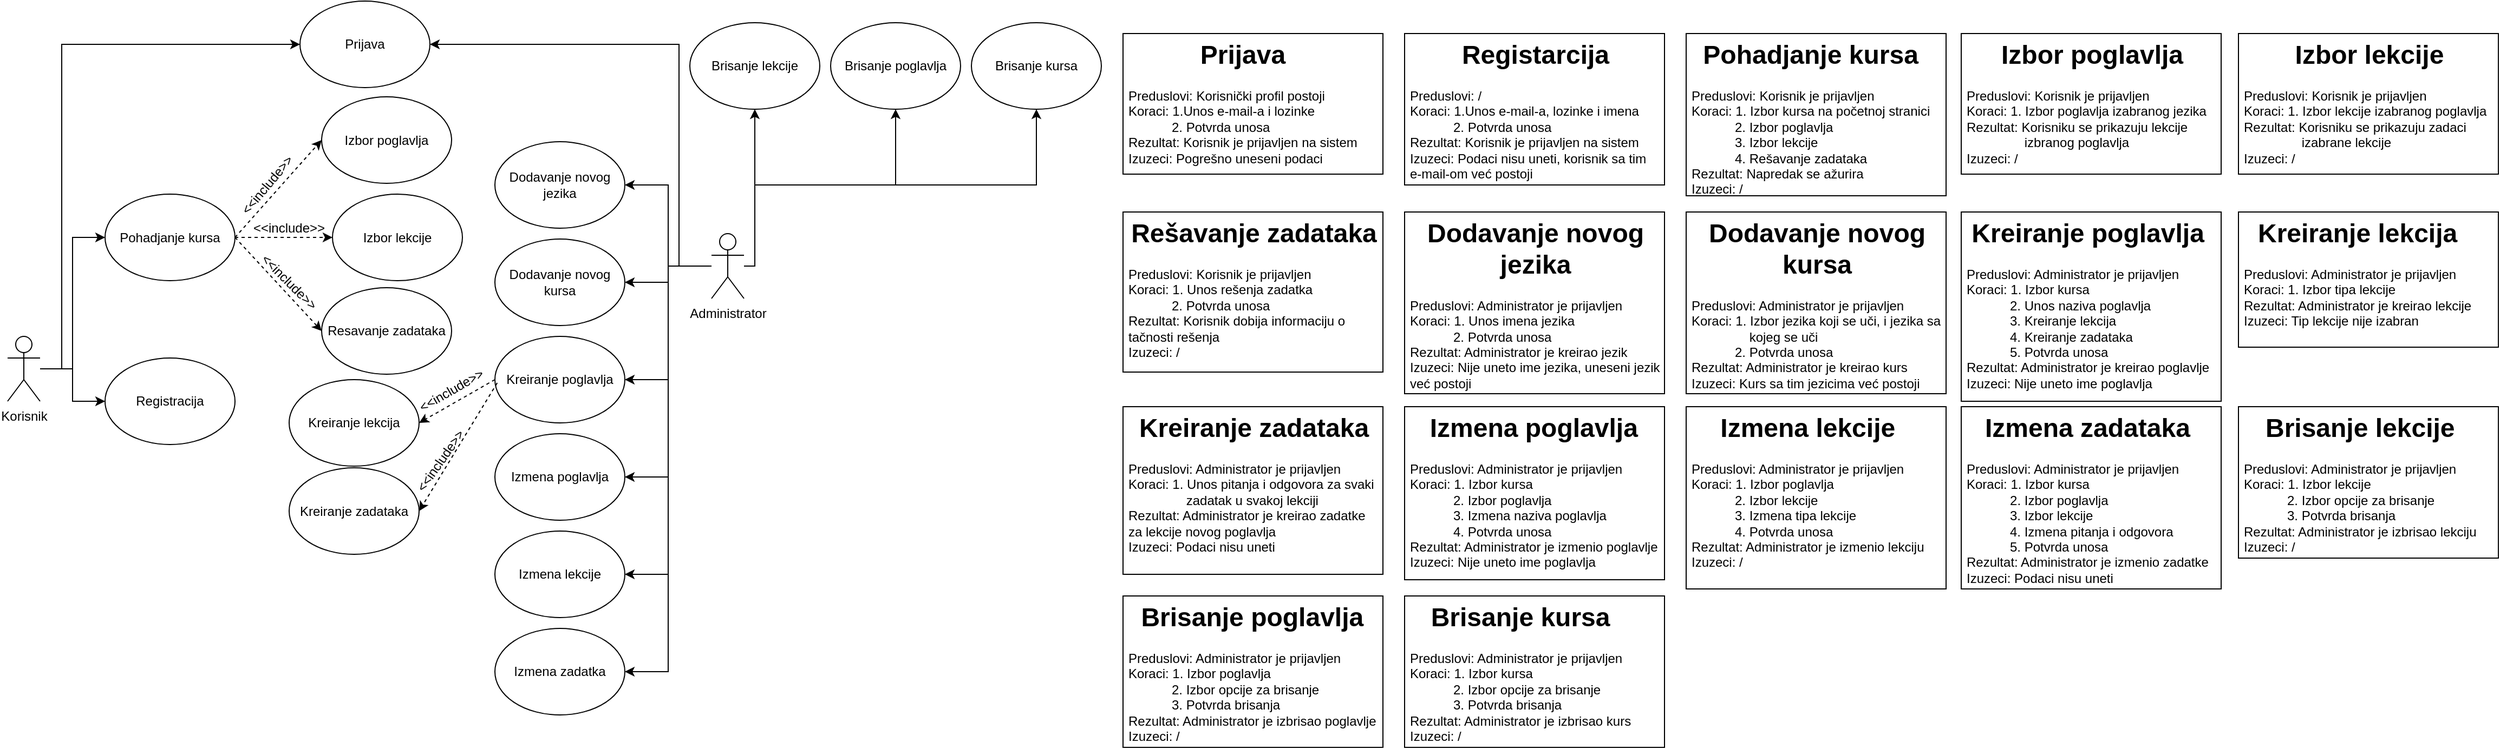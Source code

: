 <mxfile version="20.2.5" type="device"><diagram id="XysFzUtxFCrM4mc277qy" name="Page-1"><mxGraphModel dx="1422" dy="794" grid="1" gridSize="10" guides="1" tooltips="1" connect="1" arrows="1" fold="1" page="1" pageScale="1" pageWidth="1169" pageHeight="827" math="0" shadow="0"><root><mxCell id="0"/><mxCell id="1" parent="0"/><mxCell id="PFZDI0pSqwsQ_zaVsRCu-7" style="edgeStyle=orthogonalEdgeStyle;rounded=0;orthogonalLoop=1;jettySize=auto;html=1;entryX=0;entryY=0.5;entryDx=0;entryDy=0;" parent="1" source="m7mi9iQpS4EEED7xNoq1-1" target="o6yY7k_y-8yqg2SW_FGZ-2" edge="1"><mxGeometry relative="1" as="geometry"/></mxCell><mxCell id="PFZDI0pSqwsQ_zaVsRCu-8" style="edgeStyle=orthogonalEdgeStyle;rounded=0;orthogonalLoop=1;jettySize=auto;html=1;entryX=0;entryY=0.5;entryDx=0;entryDy=0;" parent="1" source="m7mi9iQpS4EEED7xNoq1-1" target="m7mi9iQpS4EEED7xNoq1-4" edge="1"><mxGeometry relative="1" as="geometry"/></mxCell><mxCell id="PFZDI0pSqwsQ_zaVsRCu-9" style="edgeStyle=orthogonalEdgeStyle;rounded=0;orthogonalLoop=1;jettySize=auto;html=1;entryX=0;entryY=0.5;entryDx=0;entryDy=0;" parent="1" source="m7mi9iQpS4EEED7xNoq1-1" target="m7mi9iQpS4EEED7xNoq1-2" edge="1"><mxGeometry relative="1" as="geometry"><Array as="points"><mxPoint x="60" y="350"/><mxPoint x="60" y="50"/></Array></mxGeometry></mxCell><mxCell id="m7mi9iQpS4EEED7xNoq1-1" value="Korisnik" style="shape=umlActor;verticalLabelPosition=bottom;verticalAlign=top;html=1;outlineConnect=0;" parent="1" vertex="1"><mxGeometry x="10" y="320" width="30" height="60" as="geometry"/></mxCell><mxCell id="m7mi9iQpS4EEED7xNoq1-2" value="Prijava" style="ellipse;whiteSpace=wrap;html=1;" parent="1" vertex="1"><mxGeometry x="280" y="10" width="120" height="80" as="geometry"/></mxCell><mxCell id="m7mi9iQpS4EEED7xNoq1-4" value="Pohadjanje kursa" style="ellipse;whiteSpace=wrap;html=1;" parent="1" vertex="1"><mxGeometry x="100" y="188.5" width="120" height="80" as="geometry"/></mxCell><mxCell id="m7mi9iQpS4EEED7xNoq1-8" value="&lt;h1 style=&quot;text-align: center;&quot;&gt;Prijava&lt;/h1&gt;&lt;div&gt;Preduslovi: Korisnički profil postoji&lt;/div&gt;&lt;div&gt;Koraci: 1.Unos e-mail-a i lozinke&lt;/div&gt;&lt;div&gt;&lt;span style=&quot;white-space: pre;&quot;&gt;&#9;&lt;/span&gt;&amp;nbsp; &amp;nbsp; 2. Potvrda unosa&lt;br&gt;&lt;/div&gt;&lt;div&gt;Rezultat: Korisnik je prijavljen na sistem&lt;/div&gt;&lt;div&gt;Izuzeci: Pogrešno uneseni podaci&lt;/div&gt;" style="text;html=1;strokeColor=default;fillColor=default;spacing=5;spacingTop=-20;whiteSpace=wrap;overflow=hidden;rounded=0;" parent="1" vertex="1"><mxGeometry x="1040" y="40" width="240" height="130" as="geometry"/></mxCell><mxCell id="m7mi9iQpS4EEED7xNoq1-9" value="&lt;h1 style=&quot;text-align: center;&quot;&gt;Pohadjanje kursa&lt;/h1&gt;&lt;div&gt;Preduslovi: Korisnik je prijavljen&lt;/div&gt;&lt;div&gt;Koraci: 1. Izbor kursa na početnoj stranici&lt;/div&gt;&lt;div&gt;&lt;span style=&quot;white-space: pre;&quot;&gt;&#9;&lt;/span&gt;&amp;nbsp; &amp;nbsp; 2. Izbor poglavlja&lt;br&gt;&lt;/div&gt;&lt;div&gt;&lt;span style=&quot;white-space: pre;&quot;&gt;&#9;&lt;/span&gt;&amp;nbsp; &amp;nbsp; 3. Izbor lekcije&lt;br&gt;&lt;/div&gt;&lt;div&gt;&lt;span style=&quot;white-space: pre;&quot;&gt;&#9;&lt;/span&gt;&amp;nbsp; &amp;nbsp; 4. Rešavanje zadataka&lt;br&gt;&lt;/div&gt;&lt;div&gt;Rezultat: Napredak se ažurira&lt;/div&gt;&lt;div&gt;Izuzeci: /&lt;/div&gt;" style="text;html=1;strokeColor=default;fillColor=default;spacing=5;spacingTop=-20;whiteSpace=wrap;overflow=hidden;rounded=0;" parent="1" vertex="1"><mxGeometry x="1560" y="40" width="240" height="150" as="geometry"/></mxCell><mxCell id="m7mi9iQpS4EEED7xNoq1-11" value="&lt;h1 style=&quot;text-align: center;&quot;&gt;Izbor poglavlja&lt;/h1&gt;&lt;div&gt;Preduslovi: Korisnik je prijavljen&lt;/div&gt;&lt;div&gt;Koraci: 1. Izbor poglavlja&amp;nbsp;izabranog jezika&lt;/div&gt;&lt;div&gt;Rezultat: Korisniku se prikazuju lekcije &lt;span style=&quot;white-space: pre;&quot;&gt;&#9;&lt;/span&gt;&lt;span style=&quot;white-space: pre;&quot;&gt;&#9;&lt;/span&gt;izbranog poglavlja&lt;/div&gt;&lt;div&gt;Izuzeci: /&lt;/div&gt;" style="text;html=1;strokeColor=default;fillColor=default;spacing=5;spacingTop=-20;whiteSpace=wrap;overflow=hidden;rounded=0;" parent="1" vertex="1"><mxGeometry x="1814" y="40" width="240" height="130" as="geometry"/></mxCell><mxCell id="m7mi9iQpS4EEED7xNoq1-12" value="&lt;h1 style=&quot;text-align: center;&quot;&gt;Rešavanje zadataka&lt;/h1&gt;&lt;div&gt;Preduslovi: Korisnik je prijavljen&lt;/div&gt;&lt;div&gt;Koraci: 1. Unos rešenja zadatka&lt;/div&gt;&lt;div&gt;&lt;span style=&quot;white-space: pre;&quot;&gt;&#9;&lt;/span&gt;&amp;nbsp; &amp;nbsp; 2. Potvrda unosa&lt;/div&gt;&lt;div&gt;Rezultat: Korisnik dobija informaciju o tačnosti rešenja&lt;/div&gt;&lt;div&gt;Izuzeci: /&lt;/div&gt;" style="text;html=1;strokeColor=default;fillColor=default;spacing=5;spacingTop=-20;whiteSpace=wrap;overflow=hidden;rounded=0;" parent="1" vertex="1"><mxGeometry x="1040" y="205" width="240" height="148" as="geometry"/></mxCell><mxCell id="o6yY7k_y-8yqg2SW_FGZ-1" value="&lt;h1 style=&quot;text-align: center;&quot;&gt;Registarcija&lt;/h1&gt;&lt;div&gt;Preduslovi: /&lt;/div&gt;&lt;div&gt;Koraci: 1.Unos e-mail-a, lozinke i imena&lt;/div&gt;&lt;div&gt;&lt;span style=&quot;white-space: pre;&quot;&gt;&#9;&lt;/span&gt;&amp;nbsp; &amp;nbsp; 2. Potvrda unosa&lt;br&gt;&lt;/div&gt;&lt;div&gt;Rezultat: Korisnik je prijavljen na sistem&lt;/div&gt;&lt;div&gt;Izuzeci: Podaci nisu uneti, korisnik sa tim e-mail-om već postoji&lt;/div&gt;" style="text;html=1;strokeColor=default;fillColor=default;spacing=5;spacingTop=-20;whiteSpace=wrap;overflow=hidden;rounded=0;" parent="1" vertex="1"><mxGeometry x="1300" y="40" width="240" height="140" as="geometry"/></mxCell><mxCell id="o6yY7k_y-8yqg2SW_FGZ-2" value="Registracija" style="ellipse;whiteSpace=wrap;html=1;" parent="1" vertex="1"><mxGeometry x="100" y="340" width="120" height="80" as="geometry"/></mxCell><mxCell id="m7mi9iQpS4EEED7xNoq1-3" value="Izbor poglavlja" style="ellipse;whiteSpace=wrap;html=1;" parent="1" vertex="1"><mxGeometry x="300" y="98.5" width="120" height="80" as="geometry"/></mxCell><mxCell id="PFZDI0pSqwsQ_zaVsRCu-10" style="edgeStyle=orthogonalEdgeStyle;rounded=0;orthogonalLoop=1;jettySize=auto;html=1;entryX=1;entryY=0.5;entryDx=0;entryDy=0;" parent="1" source="_8dUGObNxRtv5lEig1Ti-3" target="m7mi9iQpS4EEED7xNoq1-2" edge="1"><mxGeometry relative="1" as="geometry"><Array as="points"><mxPoint x="630" y="255"/><mxPoint x="630" y="50"/></Array></mxGeometry></mxCell><mxCell id="PFZDI0pSqwsQ_zaVsRCu-11" style="edgeStyle=orthogonalEdgeStyle;rounded=0;orthogonalLoop=1;jettySize=auto;html=1;entryX=1;entryY=0.5;entryDx=0;entryDy=0;" parent="1" source="_8dUGObNxRtv5lEig1Ti-3" target="rw6IL74HrOGe43B4uBjI-17" edge="1"><mxGeometry relative="1" as="geometry"/></mxCell><mxCell id="PFZDI0pSqwsQ_zaVsRCu-12" style="edgeStyle=orthogonalEdgeStyle;rounded=0;orthogonalLoop=1;jettySize=auto;html=1;entryX=1;entryY=0.5;entryDx=0;entryDy=0;" parent="1" source="_8dUGObNxRtv5lEig1Ti-3" target="_8dUGObNxRtv5lEig1Ti-10" edge="1"><mxGeometry relative="1" as="geometry"/></mxCell><mxCell id="PFZDI0pSqwsQ_zaVsRCu-13" style="edgeStyle=orthogonalEdgeStyle;rounded=0;orthogonalLoop=1;jettySize=auto;html=1;entryX=1;entryY=0.5;entryDx=0;entryDy=0;" parent="1" source="_8dUGObNxRtv5lEig1Ti-3" target="_8dUGObNxRtv5lEig1Ti-12" edge="1"><mxGeometry relative="1" as="geometry"/></mxCell><mxCell id="PFZDI0pSqwsQ_zaVsRCu-14" style="edgeStyle=orthogonalEdgeStyle;rounded=0;orthogonalLoop=1;jettySize=auto;html=1;entryX=1;entryY=0.5;entryDx=0;entryDy=0;" parent="1" source="_8dUGObNxRtv5lEig1Ti-3" target="PFZDI0pSqwsQ_zaVsRCu-4" edge="1"><mxGeometry relative="1" as="geometry"/></mxCell><mxCell id="PFZDI0pSqwsQ_zaVsRCu-15" style="edgeStyle=orthogonalEdgeStyle;rounded=0;orthogonalLoop=1;jettySize=auto;html=1;entryX=1;entryY=0.5;entryDx=0;entryDy=0;" parent="1" source="_8dUGObNxRtv5lEig1Ti-3" target="PFZDI0pSqwsQ_zaVsRCu-5" edge="1"><mxGeometry relative="1" as="geometry"><Array as="points"><mxPoint x="620" y="255"/><mxPoint x="620" y="540"/></Array></mxGeometry></mxCell><mxCell id="PFZDI0pSqwsQ_zaVsRCu-17" style="edgeStyle=orthogonalEdgeStyle;rounded=0;orthogonalLoop=1;jettySize=auto;html=1;entryX=0.5;entryY=1;entryDx=0;entryDy=0;" parent="1" source="_8dUGObNxRtv5lEig1Ti-3" target="PFZDI0pSqwsQ_zaVsRCu-2" edge="1"><mxGeometry relative="1" as="geometry"><Array as="points"><mxPoint x="700" y="255"/></Array></mxGeometry></mxCell><mxCell id="PFZDI0pSqwsQ_zaVsRCu-18" style="edgeStyle=orthogonalEdgeStyle;rounded=0;orthogonalLoop=1;jettySize=auto;html=1;entryX=0.5;entryY=1;entryDx=0;entryDy=0;" parent="1" source="_8dUGObNxRtv5lEig1Ti-3" target="PFZDI0pSqwsQ_zaVsRCu-3" edge="1"><mxGeometry relative="1" as="geometry"><Array as="points"><mxPoint x="700" y="255"/><mxPoint x="700" y="180"/><mxPoint x="830" y="180"/></Array></mxGeometry></mxCell><mxCell id="9MpOGVoahXwmBwzh3j8y-2" style="edgeStyle=orthogonalEdgeStyle;rounded=0;orthogonalLoop=1;jettySize=auto;html=1;entryX=1;entryY=0.5;entryDx=0;entryDy=0;" edge="1" parent="1" source="_8dUGObNxRtv5lEig1Ti-3" target="9MpOGVoahXwmBwzh3j8y-1"><mxGeometry relative="1" as="geometry"/></mxCell><mxCell id="9MpOGVoahXwmBwzh3j8y-5" style="edgeStyle=orthogonalEdgeStyle;rounded=0;orthogonalLoop=1;jettySize=auto;html=1;entryX=0.5;entryY=1;entryDx=0;entryDy=0;" edge="1" parent="1" source="_8dUGObNxRtv5lEig1Ti-3" target="9MpOGVoahXwmBwzh3j8y-4"><mxGeometry relative="1" as="geometry"><Array as="points"><mxPoint x="700" y="255"/><mxPoint x="700" y="180"/><mxPoint x="960" y="180"/></Array></mxGeometry></mxCell><mxCell id="_8dUGObNxRtv5lEig1Ti-3" value="Administrator" style="shape=umlActor;verticalLabelPosition=bottom;verticalAlign=top;html=1;outlineConnect=0;" parent="1" vertex="1"><mxGeometry x="660" y="225" width="30" height="60" as="geometry"/></mxCell><mxCell id="_8dUGObNxRtv5lEig1Ti-10" value="Dodavanje novog jezika" style="ellipse;whiteSpace=wrap;html=1;" parent="1" vertex="1"><mxGeometry x="460" y="140" width="120" height="80" as="geometry"/></mxCell><mxCell id="_8dUGObNxRtv5lEig1Ti-12" value="Dodavanje novog kursa" style="ellipse;whiteSpace=wrap;html=1;" parent="1" vertex="1"><mxGeometry x="460" y="230" width="120" height="80" as="geometry"/></mxCell><mxCell id="_8dUGObNxRtv5lEig1Ti-14" value="&lt;h1 style=&quot;text-align: center;&quot;&gt;Dodavanje novog jezika&lt;/h1&gt;&lt;div&gt;Preduslovi: Administrator je prijavljen&lt;/div&gt;&lt;div&gt;Koraci: 1. Unos imena jezika&lt;/div&gt;&lt;div&gt;&lt;span style=&quot;white-space: pre;&quot;&gt;&#9;&lt;/span&gt;&amp;nbsp; &amp;nbsp; 2. Potvrda unosa&lt;br&gt;&lt;/div&gt;&lt;div&gt;Rezultat: Administrator je kreirao jezik&lt;/div&gt;&lt;div&gt;Izuzeci: Nije uneto ime jezika, uneseni jezik već postoji&lt;/div&gt;" style="text;html=1;strokeColor=default;fillColor=default;spacing=5;spacingTop=-20;whiteSpace=wrap;overflow=hidden;rounded=0;" parent="1" vertex="1"><mxGeometry x="1300" y="205" width="240" height="168" as="geometry"/></mxCell><mxCell id="_8dUGObNxRtv5lEig1Ti-15" value="&lt;h1 style=&quot;text-align: center;&quot;&gt;Kreiranje poglavlja&lt;/h1&gt;&lt;div&gt;Preduslovi: Administrator je prijavljen&lt;/div&gt;&lt;div&gt;Koraci: 1. Izbor kursa&lt;/div&gt;&lt;div&gt;&lt;span style=&quot;white-space: pre;&quot;&gt;&#9;&lt;/span&gt;&amp;nbsp; &amp;nbsp; 2. Unos naziva poglavlja&lt;br&gt;&lt;/div&gt;&lt;div&gt;&lt;span style=&quot;white-space: pre;&quot;&gt;&#9;&lt;/span&gt;&amp;nbsp; &amp;nbsp; 3. Kreiranje lekcija&lt;br&gt;&lt;/div&gt;&lt;div&gt;&lt;span style=&quot;white-space: pre;&quot;&gt;&#9;&lt;/span&gt;&amp;nbsp; &amp;nbsp; 4. Kreiranje zadataka&lt;br&gt;&lt;/div&gt;&lt;div&gt;&lt;span style=&quot;white-space: pre;&quot;&gt;&#9;&lt;/span&gt;&amp;nbsp; &amp;nbsp; 5. Potvrda unosa&lt;br&gt;&lt;/div&gt;&lt;div&gt;Rezultat: Administrator je kreirao poglavlje&lt;/div&gt;&lt;div&gt;Izuzeci: Nije uneto ime poglavlja&lt;/div&gt;" style="text;html=1;strokeColor=default;fillColor=default;spacing=5;spacingTop=-20;whiteSpace=wrap;overflow=hidden;rounded=0;" parent="1" vertex="1"><mxGeometry x="1814" y="205" width="240" height="175" as="geometry"/></mxCell><mxCell id="rw6IL74HrOGe43B4uBjI-2" value="" style="html=1;labelBackgroundColor=#ffffff;startArrow=none;startFill=0;startSize=6;endArrow=classic;endFill=1;endSize=6;jettySize=auto;orthogonalLoop=1;strokeWidth=1;dashed=1;fontSize=14;rounded=0;entryX=0;entryY=0.5;entryDx=0;entryDy=0;exitX=1;exitY=0.5;exitDx=0;exitDy=0;" parent="1" source="m7mi9iQpS4EEED7xNoq1-4" target="m7mi9iQpS4EEED7xNoq1-3" edge="1"><mxGeometry width="60" height="60" relative="1" as="geometry"><mxPoint x="220" y="150" as="sourcePoint"/><mxPoint x="470.0" y="250" as="targetPoint"/></mxGeometry></mxCell><mxCell id="rw6IL74HrOGe43B4uBjI-3" value="Izbor lekcije" style="ellipse;whiteSpace=wrap;html=1;" parent="1" vertex="1"><mxGeometry x="310" y="188.5" width="120" height="80" as="geometry"/></mxCell><mxCell id="rw6IL74HrOGe43B4uBjI-4" value="" style="html=1;labelBackgroundColor=#ffffff;startArrow=none;startFill=0;startSize=6;endArrow=classic;endFill=1;endSize=6;jettySize=auto;orthogonalLoop=1;strokeWidth=1;dashed=1;fontSize=14;rounded=0;entryX=0;entryY=0.5;entryDx=0;entryDy=0;exitX=1;exitY=0.5;exitDx=0;exitDy=0;" parent="1" source="m7mi9iQpS4EEED7xNoq1-4" target="rw6IL74HrOGe43B4uBjI-3" edge="1"><mxGeometry width="60" height="60" relative="1" as="geometry"><mxPoint x="190" y="200" as="sourcePoint"/><mxPoint x="440.0" y="290" as="targetPoint"/></mxGeometry></mxCell><mxCell id="rw6IL74HrOGe43B4uBjI-5" value="Resavanje zadataka" style="ellipse;whiteSpace=wrap;html=1;" parent="1" vertex="1"><mxGeometry x="300" y="275" width="120" height="80" as="geometry"/></mxCell><mxCell id="rw6IL74HrOGe43B4uBjI-6" value="" style="html=1;labelBackgroundColor=#ffffff;startArrow=none;startFill=0;startSize=6;endArrow=classic;endFill=1;endSize=6;jettySize=auto;orthogonalLoop=1;strokeWidth=1;dashed=1;fontSize=14;rounded=0;entryX=0;entryY=0.5;entryDx=0;entryDy=0;exitX=1;exitY=0.5;exitDx=0;exitDy=0;" parent="1" source="m7mi9iQpS4EEED7xNoq1-4" target="rw6IL74HrOGe43B4uBjI-5" edge="1"><mxGeometry width="60" height="60" relative="1" as="geometry"><mxPoint x="190" y="195" as="sourcePoint"/><mxPoint x="390.0" y="290" as="targetPoint"/></mxGeometry></mxCell><mxCell id="rw6IL74HrOGe43B4uBjI-8" value="&amp;lt;&amp;lt;include&amp;gt;&amp;gt;" style="text;html=1;strokeColor=none;fillColor=none;align=center;verticalAlign=middle;whiteSpace=wrap;rounded=0;rotation=45;" parent="1" vertex="1"><mxGeometry x="230" y="255" width="80" height="30" as="geometry"/></mxCell><mxCell id="rw6IL74HrOGe43B4uBjI-9" value="&amp;lt;&amp;lt;include&amp;gt;&amp;gt;" style="text;html=1;strokeColor=none;fillColor=none;align=center;verticalAlign=middle;whiteSpace=wrap;rounded=0;rotation=-50;" parent="1" vertex="1"><mxGeometry x="210" y="165" width="80" height="30" as="geometry"/></mxCell><mxCell id="rw6IL74HrOGe43B4uBjI-10" value="&amp;lt;&amp;lt;include&amp;gt;&amp;gt;" style="text;html=1;strokeColor=none;fillColor=none;align=center;verticalAlign=middle;whiteSpace=wrap;rounded=0;rotation=0;" parent="1" vertex="1"><mxGeometry x="230" y="205" width="80" height="30" as="geometry"/></mxCell><mxCell id="rw6IL74HrOGe43B4uBjI-11" value="" style="html=1;labelBackgroundColor=#ffffff;startArrow=none;startFill=0;startSize=6;endArrow=classic;endFill=1;endSize=6;jettySize=auto;orthogonalLoop=1;strokeWidth=1;dashed=1;fontSize=14;rounded=0;entryX=1;entryY=0.5;entryDx=0;entryDy=0;exitX=0;exitY=0.5;exitDx=0;exitDy=0;" parent="1" source="rw6IL74HrOGe43B4uBjI-17" target="rw6IL74HrOGe43B4uBjI-19" edge="1"><mxGeometry width="60" height="60" relative="1" as="geometry"><mxPoint x="600" y="470" as="sourcePoint"/><mxPoint x="740" y="400" as="targetPoint"/></mxGeometry></mxCell><mxCell id="rw6IL74HrOGe43B4uBjI-14" value="&amp;lt;&amp;lt;include&amp;gt;&amp;gt;" style="text;html=1;strokeColor=none;fillColor=none;align=center;verticalAlign=middle;whiteSpace=wrap;rounded=0;rotation=-30;" parent="1" vertex="1"><mxGeometry x="380" y="355" width="80" height="30" as="geometry"/></mxCell><mxCell id="rw6IL74HrOGe43B4uBjI-17" value="Kreiranje poglavlja" style="ellipse;whiteSpace=wrap;html=1;" parent="1" vertex="1"><mxGeometry x="460" y="320" width="120" height="80" as="geometry"/></mxCell><mxCell id="rw6IL74HrOGe43B4uBjI-19" value="Kreiranje lekcija" style="ellipse;whiteSpace=wrap;html=1;" parent="1" vertex="1"><mxGeometry x="270" y="360" width="120" height="80" as="geometry"/></mxCell><mxCell id="PFZDI0pSqwsQ_zaVsRCu-2" value="Brisanje lekcije" style="ellipse;whiteSpace=wrap;html=1;" parent="1" vertex="1"><mxGeometry x="640" y="30" width="120" height="80" as="geometry"/></mxCell><mxCell id="PFZDI0pSqwsQ_zaVsRCu-3" value="Brisanje poglavlja" style="ellipse;whiteSpace=wrap;html=1;" parent="1" vertex="1"><mxGeometry x="770" y="30" width="120" height="80" as="geometry"/></mxCell><mxCell id="PFZDI0pSqwsQ_zaVsRCu-4" value="Izmena poglavlja" style="ellipse;whiteSpace=wrap;html=1;" parent="1" vertex="1"><mxGeometry x="460" y="410" width="120" height="80" as="geometry"/></mxCell><mxCell id="PFZDI0pSqwsQ_zaVsRCu-5" value="Izmena lekcije" style="ellipse;whiteSpace=wrap;html=1;" parent="1" vertex="1"><mxGeometry x="460" y="500" width="120" height="80" as="geometry"/></mxCell><mxCell id="PFZDI0pSqwsQ_zaVsRCu-19" value="&lt;h1 style=&quot;text-align: center;&quot;&gt;Izbor lekcije&lt;/h1&gt;&lt;div&gt;Preduslovi: Korisnik je prijavljen&lt;/div&gt;&lt;div&gt;Koraci: 1.&amp;nbsp;&lt;span style=&quot;background-color: initial;&quot;&gt;Izbor lekcije izabranog poglavlja&lt;/span&gt;&lt;/div&gt;&lt;div&gt;Rezultat: Korisniku se prikazuju zadaci &lt;span style=&quot;white-space: pre;&quot;&gt;&#9;&lt;/span&gt;&lt;span style=&quot;white-space: pre;&quot;&gt;&#9;&lt;/span&gt;izabrane lekcije&lt;/div&gt;&lt;div&gt;Izuzeci: /&lt;/div&gt;" style="text;html=1;strokeColor=default;fillColor=default;spacing=5;spacingTop=-20;whiteSpace=wrap;overflow=hidden;rounded=0;" parent="1" vertex="1"><mxGeometry x="2070" y="40" width="240" height="130" as="geometry"/></mxCell><mxCell id="PFZDI0pSqwsQ_zaVsRCu-21" value="&lt;h1 style=&quot;text-align: center;&quot;&gt;Kreiranje lekcija&lt;/h1&gt;&lt;div&gt;Preduslovi: Administrator je prijavljen&lt;/div&gt;&lt;div&gt;Koraci: 1. Izbor tipa lekcije&lt;/div&gt;&lt;div&gt;Rezultat: Administrator je kreirao lekcije&lt;/div&gt;&lt;div&gt;Izuzeci: Tip lekcije nije izabran&lt;/div&gt;" style="text;html=1;strokeColor=default;fillColor=default;spacing=5;spacingTop=-20;whiteSpace=wrap;overflow=hidden;rounded=0;" parent="1" vertex="1"><mxGeometry x="2070" y="205" width="240" height="125" as="geometry"/></mxCell><mxCell id="PFZDI0pSqwsQ_zaVsRCu-23" value="&lt;h1 style=&quot;text-align: center;&quot;&gt;Brisanje kursa&lt;/h1&gt;&lt;div&gt;Preduslovi: Administrator je prijavljen&lt;/div&gt;&lt;div&gt;Koraci:&amp;nbsp;&lt;span style=&quot;background-color: initial;&quot;&gt;1. Izbor kursa&lt;/span&gt;&lt;/div&gt;&lt;div&gt;&lt;span style=&quot;&quot;&gt;&#9;&lt;/span&gt;&amp;nbsp; &amp;nbsp; &lt;span style=&quot;white-space: pre;&quot;&gt;&#9;&lt;/span&gt;&amp;nbsp; &amp;nbsp; 2. Izbor opcije za brisanje&lt;/div&gt;&lt;div&gt;&lt;span style=&quot;background-color: initial;&quot;&gt;&lt;span style=&quot;&quot;&gt;&#9;&lt;/span&gt;&amp;nbsp; &amp;nbsp; &lt;span style=&quot;white-space: pre;&quot;&gt;&#9;&lt;/span&gt;&amp;nbsp; &amp;nbsp; 3. Potvrda brisanja&lt;/span&gt;&lt;/div&gt;&lt;div&gt;Rezultat: Administrator je izbrisao kurs&lt;/div&gt;&lt;div&gt;Izuzeci: /&lt;/div&gt;" style="text;html=1;strokeColor=default;fillColor=default;spacing=5;spacingTop=-20;whiteSpace=wrap;overflow=hidden;rounded=0;" parent="1" vertex="1"><mxGeometry x="1300" y="560" width="240" height="140" as="geometry"/></mxCell><mxCell id="PFZDI0pSqwsQ_zaVsRCu-24" value="&lt;h1 style=&quot;text-align: center;&quot;&gt;Izmena poglavlja&lt;/h1&gt;&lt;div&gt;Preduslovi: Administrator je prijavljen&lt;/div&gt;&lt;div&gt;Koraci: 1. Izbor kursa&lt;/div&gt;&lt;div&gt;&lt;span style=&quot;white-space: pre;&quot;&gt;&#9;&lt;/span&gt;&amp;nbsp; &amp;nbsp; 2. Izbor poglavlja&lt;br&gt;&lt;/div&gt;&lt;div&gt;&lt;span style=&quot;white-space: pre;&quot;&gt;&#9;&lt;/span&gt;&amp;nbsp; &amp;nbsp; 3. Izmena naziva poglavlja&lt;br&gt;&lt;/div&gt;&lt;div&gt;&lt;span style=&quot;white-space: pre;&quot;&gt;&#9;&lt;/span&gt;&amp;nbsp; &amp;nbsp; 4. Potvrda unosa&lt;br&gt;&lt;/div&gt;&lt;div&gt;Rezultat: Administrator je izmenio poglavlje&lt;/div&gt;&lt;div&gt;Izuzeci: Nije uneto ime poglavlja&lt;/div&gt;" style="text;html=1;strokeColor=default;fillColor=default;spacing=5;spacingTop=-20;whiteSpace=wrap;overflow=hidden;rounded=0;" parent="1" vertex="1"><mxGeometry x="1300" y="385" width="240" height="160" as="geometry"/></mxCell><mxCell id="PFZDI0pSqwsQ_zaVsRCu-25" value="&lt;h1 style=&quot;text-align: center;&quot;&gt;Izmena lekcije&lt;/h1&gt;&lt;div&gt;Preduslovi: Administrator je prijavljen&lt;/div&gt;&lt;div&gt;Koraci: 1&lt;span style=&quot;background-color: initial;&quot;&gt;. Izbor poglavlja&lt;/span&gt;&lt;/div&gt;&lt;div&gt;&lt;span style=&quot;&quot;&gt;&#9;&lt;/span&gt;&amp;nbsp; &amp;nbsp; &lt;span style=&quot;white-space: pre;&quot;&gt;&#9;&lt;/span&gt;&amp;nbsp; &amp;nbsp; 2. Izbor lekcije&lt;br&gt;&lt;/div&gt;&lt;div&gt;&lt;span style=&quot;&quot;&gt;&#9;&lt;/span&gt;&amp;nbsp; &amp;nbsp; &amp;nbsp; &amp;nbsp; &amp;nbsp; &amp;nbsp; 3. Izmena tipa lekcije&lt;/div&gt;&lt;div&gt;&lt;span style=&quot;&quot;&gt;&#9;&lt;/span&gt;&amp;nbsp; &amp;nbsp; &lt;span style=&quot;white-space: pre;&quot;&gt;&#9;&lt;/span&gt;&amp;nbsp; &amp;nbsp; 4. Potvrda unosa&lt;br&gt;&lt;/div&gt;&lt;div&gt;Rezultat: Administrator je izmenio lekciju&lt;/div&gt;&lt;div&gt;Izuzeci: /&lt;/div&gt;" style="text;html=1;strokeColor=default;fillColor=default;spacing=5;spacingTop=-20;whiteSpace=wrap;overflow=hidden;rounded=0;" parent="1" vertex="1"><mxGeometry x="1560" y="385" width="240" height="168.5" as="geometry"/></mxCell><mxCell id="PFZDI0pSqwsQ_zaVsRCu-26" value="&lt;h1 style=&quot;text-align: center;&quot;&gt;Brisanje poglavlja&lt;/h1&gt;&lt;div&gt;Preduslovi: Administrator je prijavljen&lt;/div&gt;&lt;div&gt;Koraci: 1. Izbor poglavlja&lt;/div&gt;&lt;div&gt;&lt;span style=&quot;white-space: pre;&quot;&gt;&#9;&lt;/span&gt;&amp;nbsp; &amp;nbsp; 2. Izbor opcije za brisanje&lt;/div&gt;&lt;div&gt;&lt;span style=&quot;background-color: initial;&quot;&gt;&lt;span style=&quot;white-space: pre;&quot;&gt;&#9;&lt;/span&gt;&amp;nbsp; &amp;nbsp; 3. Potvrda brisanja&lt;/span&gt;&lt;/div&gt;&lt;div&gt;Rezultat: Administrator je izbrisao poglavlje&lt;/div&gt;&lt;div&gt;Izuzeci: /&lt;/div&gt;" style="text;html=1;strokeColor=default;fillColor=default;spacing=5;spacingTop=-20;whiteSpace=wrap;overflow=hidden;rounded=0;" parent="1" vertex="1"><mxGeometry x="1040" y="560" width="240" height="140" as="geometry"/></mxCell><mxCell id="PFZDI0pSqwsQ_zaVsRCu-27" value="&lt;h1 style=&quot;text-align: center;&quot;&gt;Dodavanje novog kursa&lt;/h1&gt;&lt;div&gt;Preduslovi: Administrator je prijavljen&lt;/div&gt;&lt;div&gt;Koraci: 1. Izbor jezika koji se uči, i jezika sa &lt;span style=&quot;white-space: pre;&quot;&gt;&#9;&lt;/span&gt;&lt;span style=&quot;white-space: pre;&quot;&gt;&#9;&lt;/span&gt;kojeg se uči&lt;/div&gt;&lt;div&gt;&lt;span style=&quot;white-space: pre;&quot;&gt;&#9;&lt;/span&gt;&amp;nbsp; &amp;nbsp; 2. Potvrda unosa&lt;br&gt;&lt;/div&gt;&lt;div&gt;Rezultat: Administrator je kreirao kurs&lt;/div&gt;&lt;div&gt;Izuzeci: Kurs sa tim jezicima već postoji&lt;/div&gt;" style="text;html=1;strokeColor=default;fillColor=default;spacing=5;spacingTop=-20;whiteSpace=wrap;overflow=hidden;rounded=0;" parent="1" vertex="1"><mxGeometry x="1560" y="205" width="240" height="168" as="geometry"/></mxCell><mxCell id="NcBEDVUXrhBImgLnoC4f-1" value="&amp;lt;&amp;lt;include&amp;gt;&amp;gt;" style="text;html=1;strokeColor=none;fillColor=none;align=center;verticalAlign=middle;whiteSpace=wrap;rounded=0;rotation=-55;" parent="1" vertex="1"><mxGeometry x="370" y="420" width="80" height="30" as="geometry"/></mxCell><mxCell id="NcBEDVUXrhBImgLnoC4f-2" value="Kreiranje zadataka" style="ellipse;whiteSpace=wrap;html=1;" parent="1" vertex="1"><mxGeometry x="270" y="441.5" width="120" height="80" as="geometry"/></mxCell><mxCell id="NcBEDVUXrhBImgLnoC4f-4" value="" style="html=1;labelBackgroundColor=#ffffff;startArrow=none;startFill=0;startSize=6;endArrow=classic;endFill=1;endSize=6;jettySize=auto;orthogonalLoop=1;strokeWidth=1;dashed=1;fontSize=14;rounded=0;entryX=1;entryY=0.5;entryDx=0;entryDy=0;exitX=1;exitY=1;exitDx=0;exitDy=0;" parent="1" source="rw6IL74HrOGe43B4uBjI-14" target="NcBEDVUXrhBImgLnoC4f-2" edge="1"><mxGeometry width="60" height="60" relative="1" as="geometry"><mxPoint x="455" y="400" as="sourcePoint"/><mxPoint x="385" y="440" as="targetPoint"/></mxGeometry></mxCell><mxCell id="NcBEDVUXrhBImgLnoC4f-5" value="&lt;h1 style=&quot;text-align: center;&quot;&gt;Kreiranje zadataka&lt;/h1&gt;&lt;div&gt;Preduslovi: Administrator je prijavljen&lt;/div&gt;&lt;div&gt;Koraci: 1. Unos pitanja i odgovora za svaki &lt;span style=&quot;white-space: pre;&quot;&gt;&#9;&lt;/span&gt;&lt;span style=&quot;white-space: pre;&quot;&gt;&#9;&lt;/span&gt;zadatak u svakoj lekciji&lt;/div&gt;&lt;div&gt;Rezultat: Administrator je kreirao zadatke za lekcije novog poglavlja&lt;/div&gt;&lt;div&gt;Izuzeci: Podaci nisu uneti&lt;/div&gt;" style="text;html=1;strokeColor=default;fillColor=default;spacing=5;spacingTop=-20;whiteSpace=wrap;overflow=hidden;rounded=0;" parent="1" vertex="1"><mxGeometry x="1040" y="385" width="240" height="155" as="geometry"/></mxCell><mxCell id="9MpOGVoahXwmBwzh3j8y-1" value="Izmena zadatka" style="ellipse;whiteSpace=wrap;html=1;" vertex="1" parent="1"><mxGeometry x="460" y="590" width="120" height="80" as="geometry"/></mxCell><mxCell id="9MpOGVoahXwmBwzh3j8y-3" value="&lt;h1 style=&quot;text-align: center;&quot;&gt;Izmena zadataka&lt;/h1&gt;&lt;div&gt;Preduslovi: Administrator je prijavljen&lt;/div&gt;&lt;div&gt;Koraci:&amp;nbsp;&lt;span style=&quot;background-color: initial;&quot;&gt;1. Izbor kursa&lt;/span&gt;&lt;/div&gt;&lt;div&gt;&lt;span style=&quot;&quot;&gt;&#9;&lt;/span&gt;&amp;nbsp; &amp;nbsp; &lt;span style=&quot;&quot;&gt;&#9;&lt;/span&gt;&amp;nbsp; &amp;nbsp; &amp;nbsp; &amp;nbsp; 2. Izbor poglavlja&lt;br&gt;&lt;/div&gt;&lt;div&gt;&lt;span style=&quot;&quot;&gt;&#9;&lt;/span&gt;&amp;nbsp; &amp;nbsp; &lt;span style=&quot;white-space: pre;&quot;&gt;&#9;&lt;/span&gt;&amp;nbsp; &amp;nbsp; 3. Izbor lekcije&lt;br&gt;&lt;/div&gt;&lt;div&gt;&lt;span style=&quot;&quot;&gt;&#9;&lt;/span&gt;&amp;nbsp; &amp;nbsp; &amp;nbsp; &amp;nbsp; &amp;nbsp; &amp;nbsp; 4. Izmena pitanja i odgovora&lt;/div&gt;&lt;div&gt;&lt;span style=&quot;&quot;&gt;&#9;&lt;/span&gt;&amp;nbsp; &amp;nbsp; &lt;span style=&quot;white-space: pre;&quot;&gt;&#9;&lt;/span&gt;&amp;nbsp; &amp;nbsp; 5. Potvrda unosa&lt;br&gt;&lt;/div&gt;&lt;div&gt;Rezultat: Administrator je izmenio zadatke&lt;/div&gt;&lt;div&gt;Izuzeci: Podaci nisu uneti&lt;/div&gt;" style="text;html=1;strokeColor=default;fillColor=default;spacing=5;spacingTop=-20;whiteSpace=wrap;overflow=hidden;rounded=0;" vertex="1" parent="1"><mxGeometry x="1814" y="385" width="240" height="168.5" as="geometry"/></mxCell><mxCell id="9MpOGVoahXwmBwzh3j8y-4" value="Brisanje kursa" style="ellipse;whiteSpace=wrap;html=1;" vertex="1" parent="1"><mxGeometry x="900" y="30" width="120" height="80" as="geometry"/></mxCell><mxCell id="9MpOGVoahXwmBwzh3j8y-6" value="&lt;h1 style=&quot;text-align: center;&quot;&gt;Brisanje lekcije&lt;/h1&gt;&lt;div&gt;Preduslovi: Administrator je prijavljen&lt;/div&gt;&lt;div&gt;Koraci: 1. Izbor lekcije&lt;/div&gt;&lt;div&gt;&lt;span style=&quot;white-space: pre;&quot;&gt;&#9;&lt;/span&gt;&amp;nbsp; &amp;nbsp; 2. Izbor opcije za brisanje&lt;/div&gt;&lt;div&gt;&lt;span style=&quot;background-color: initial;&quot;&gt;&lt;span style=&quot;white-space: pre;&quot;&gt;&#9;&lt;/span&gt;&amp;nbsp; &amp;nbsp; 3. Potvrda brisanja&lt;/span&gt;&lt;/div&gt;&lt;div&gt;Rezultat: Administrator je izbrisao lekciju&lt;/div&gt;&lt;div&gt;Izuzeci: /&lt;/div&gt;" style="text;html=1;strokeColor=default;fillColor=default;spacing=5;spacingTop=-20;whiteSpace=wrap;overflow=hidden;rounded=0;" vertex="1" parent="1"><mxGeometry x="2070" y="385" width="240" height="140" as="geometry"/></mxCell></root></mxGraphModel></diagram></mxfile>